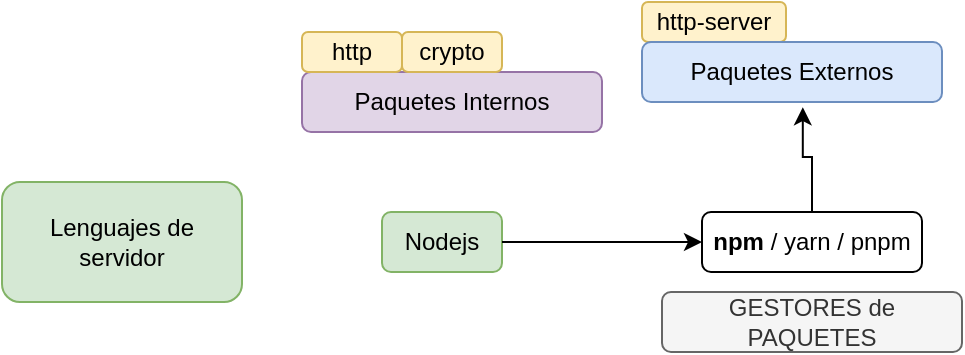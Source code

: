 <mxfile version="26.2.14">
  <diagram name="Página-1" id="MNOcVEuxpj7hkLzEe3pq">
    <mxGraphModel dx="679" dy="374" grid="1" gridSize="10" guides="1" tooltips="1" connect="1" arrows="1" fold="1" page="1" pageScale="1" pageWidth="827" pageHeight="1169" math="0" shadow="0">
      <root>
        <mxCell id="0" />
        <mxCell id="1" parent="0" />
        <mxCell id="oPeAeM1fauXTt7MpybGJ-1" value="Lenguajes de servidor" style="rounded=1;whiteSpace=wrap;html=1;fillColor=#d5e8d4;strokeColor=#82b366;" vertex="1" parent="1">
          <mxGeometry x="30" y="125" width="120" height="60" as="geometry" />
        </mxCell>
        <mxCell id="oPeAeM1fauXTt7MpybGJ-2" value="Nodejs" style="rounded=1;whiteSpace=wrap;html=1;fillColor=#d5e8d4;strokeColor=#82b366;" vertex="1" parent="1">
          <mxGeometry x="220" y="140" width="60" height="30" as="geometry" />
        </mxCell>
        <mxCell id="oPeAeM1fauXTt7MpybGJ-3" value="Paquetes Internos" style="rounded=1;whiteSpace=wrap;html=1;fillColor=#e1d5e7;strokeColor=#9673a6;" vertex="1" parent="1">
          <mxGeometry x="180" y="70" width="150" height="30" as="geometry" />
        </mxCell>
        <mxCell id="oPeAeM1fauXTt7MpybGJ-4" value="http" style="rounded=1;whiteSpace=wrap;html=1;fillColor=#fff2cc;strokeColor=#d6b656;" vertex="1" parent="1">
          <mxGeometry x="180" y="50" width="50" height="20" as="geometry" />
        </mxCell>
        <mxCell id="oPeAeM1fauXTt7MpybGJ-6" value="http-server" style="rounded=1;whiteSpace=wrap;html=1;fillColor=#fff2cc;strokeColor=#d6b656;" vertex="1" parent="1">
          <mxGeometry x="350" y="35" width="72" height="20" as="geometry" />
        </mxCell>
        <mxCell id="oPeAeM1fauXTt7MpybGJ-7" value="Paquetes Externos" style="rounded=1;whiteSpace=wrap;html=1;fillColor=#dae8fc;strokeColor=#6c8ebf;" vertex="1" parent="1">
          <mxGeometry x="350" y="55" width="150" height="30" as="geometry" />
        </mxCell>
        <mxCell id="oPeAeM1fauXTt7MpybGJ-8" value="crypto" style="rounded=1;whiteSpace=wrap;html=1;fillColor=#fff2cc;strokeColor=#d6b656;" vertex="1" parent="1">
          <mxGeometry x="230" y="50" width="50" height="20" as="geometry" />
        </mxCell>
        <mxCell id="oPeAeM1fauXTt7MpybGJ-9" style="edgeStyle=orthogonalEdgeStyle;rounded=0;orthogonalLoop=1;jettySize=auto;html=1;entryX=0.536;entryY=1.086;entryDx=0;entryDy=0;entryPerimeter=0;" edge="1" parent="1" source="oPeAeM1fauXTt7MpybGJ-10" target="oPeAeM1fauXTt7MpybGJ-7">
          <mxGeometry relative="1" as="geometry" />
        </mxCell>
        <mxCell id="oPeAeM1fauXTt7MpybGJ-11" value="" style="edgeStyle=orthogonalEdgeStyle;rounded=0;orthogonalLoop=1;jettySize=auto;html=1;entryX=0;entryY=0.5;entryDx=0;entryDy=0;" edge="1" parent="1" source="oPeAeM1fauXTt7MpybGJ-2" target="oPeAeM1fauXTt7MpybGJ-10">
          <mxGeometry relative="1" as="geometry">
            <mxPoint x="280" y="155" as="sourcePoint" />
            <mxPoint x="418" y="103" as="targetPoint" />
          </mxGeometry>
        </mxCell>
        <mxCell id="oPeAeM1fauXTt7MpybGJ-10" value="&lt;b&gt;npm &lt;/b&gt;/ yarn / pnpm" style="rounded=1;whiteSpace=wrap;html=1;" vertex="1" parent="1">
          <mxGeometry x="380" y="140" width="110" height="30" as="geometry" />
        </mxCell>
        <mxCell id="oPeAeM1fauXTt7MpybGJ-12" value="GESTORES de PAQUETES" style="rounded=1;whiteSpace=wrap;html=1;fillColor=#f5f5f5;strokeColor=#666666;fontColor=#333333;" vertex="1" parent="1">
          <mxGeometry x="360" y="180" width="150" height="30" as="geometry" />
        </mxCell>
      </root>
    </mxGraphModel>
  </diagram>
</mxfile>
